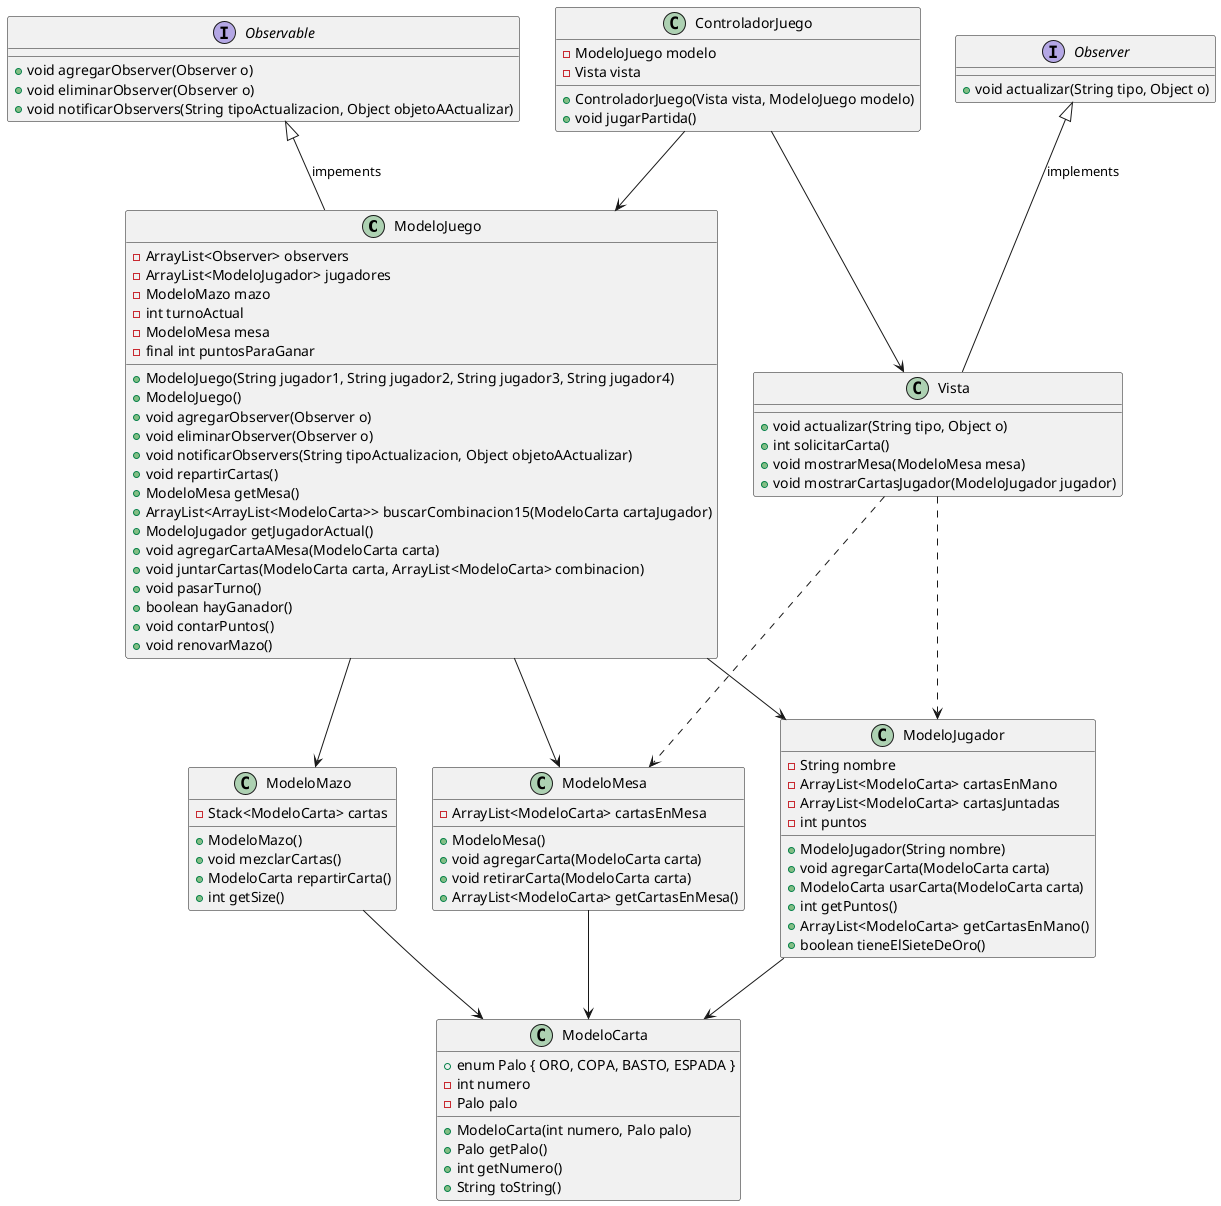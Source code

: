 @startuml


    class ModeloJuego {
        - ArrayList<Observer> observers
        - ArrayList<ModeloJugador> jugadores
        - ModeloMazo mazo
        - int turnoActual
        - ModeloMesa mesa
        - final int puntosParaGanar
        + ModeloJuego(String jugador1, String jugador2, String jugador3, String jugador4)
        + ModeloJuego()
        + void agregarObserver(Observer o)
        + void eliminarObserver(Observer o)
        + void notificarObservers(String tipoActualizacion, Object objetoAActualizar)
        + void repartirCartas()
        + ModeloMesa getMesa()
        + ArrayList<ArrayList<ModeloCarta>> buscarCombinacion15(ModeloCarta cartaJugador)
        + ModeloJugador getJugadorActual()
        + void agregarCartaAMesa(ModeloCarta carta)
        + void juntarCartas(ModeloCarta carta, ArrayList<ModeloCarta> combinacion)
        + void pasarTurno()
        + boolean hayGanador()
        + void contarPuntos()
        + void renovarMazo()
    }

    class ModeloCarta {
        + enum Palo { ORO, COPA, BASTO, ESPADA }
        - int numero
        - Palo palo
        + ModeloCarta(int numero, Palo palo)
        + Palo getPalo()
        + int getNumero()
        + String toString()
    }

    class ModeloJugador {
        - String nombre
        - ArrayList<ModeloCarta> cartasEnMano
        - ArrayList<ModeloCarta> cartasJuntadas
        - int puntos
        + ModeloJugador(String nombre)
        + void agregarCarta(ModeloCarta carta)
        + ModeloCarta usarCarta(ModeloCarta carta)
        + int getPuntos()
        + ArrayList<ModeloCarta> getCartasEnMano()
        + boolean tieneElSieteDeOro()
    }

    class ModeloMazo {
        - Stack<ModeloCarta> cartas
        + ModeloMazo()
        + void mezclarCartas()
        + ModeloCarta repartirCarta()
        + int getSize()
    }

    class ModeloMesa {
        - ArrayList<ModeloCarta> cartasEnMesa
        + ModeloMesa()
        + void agregarCarta(ModeloCarta carta)
        + void retirarCarta(ModeloCarta carta)
        + ArrayList<ModeloCarta> getCartasEnMesa()
    }



    class ControladorJuego {
        - ModeloJuego modelo
        - Vista vista
        + ControladorJuego(Vista vista, ModeloJuego modelo)
        + void jugarPartida()
    }


    class Vista {
        + void actualizar(String tipo, Object o)
        + int solicitarCarta()
        + void mostrarMesa(ModeloMesa mesa)
        + void mostrarCartasJugador(ModeloJugador jugador)
    }


    interface Observable {
        + void agregarObserver(Observer o)
        + void eliminarObserver(Observer o)
        + void notificarObservers(String tipoActualizacion, Object objetoAActualizar)
    }

    interface Observer {
        + void actualizar(String tipo, Object o)
    }

ModeloJuego --> ModeloJugador
ModeloJuego --> ModeloMesa
ModeloJuego --> ModeloMazo
ModeloJugador --> ModeloCarta
ModeloMazo --> ModeloCarta
ModeloMesa --> ModeloCarta
ControladorJuego --> ModeloJuego
ControladorJuego --> Vista
Vista ..> ModeloMesa
Vista ..> ModeloJugador
Observable <|-- ModeloJuego : "impements"
Observer <|-- Vista : "implements"

@enduml

